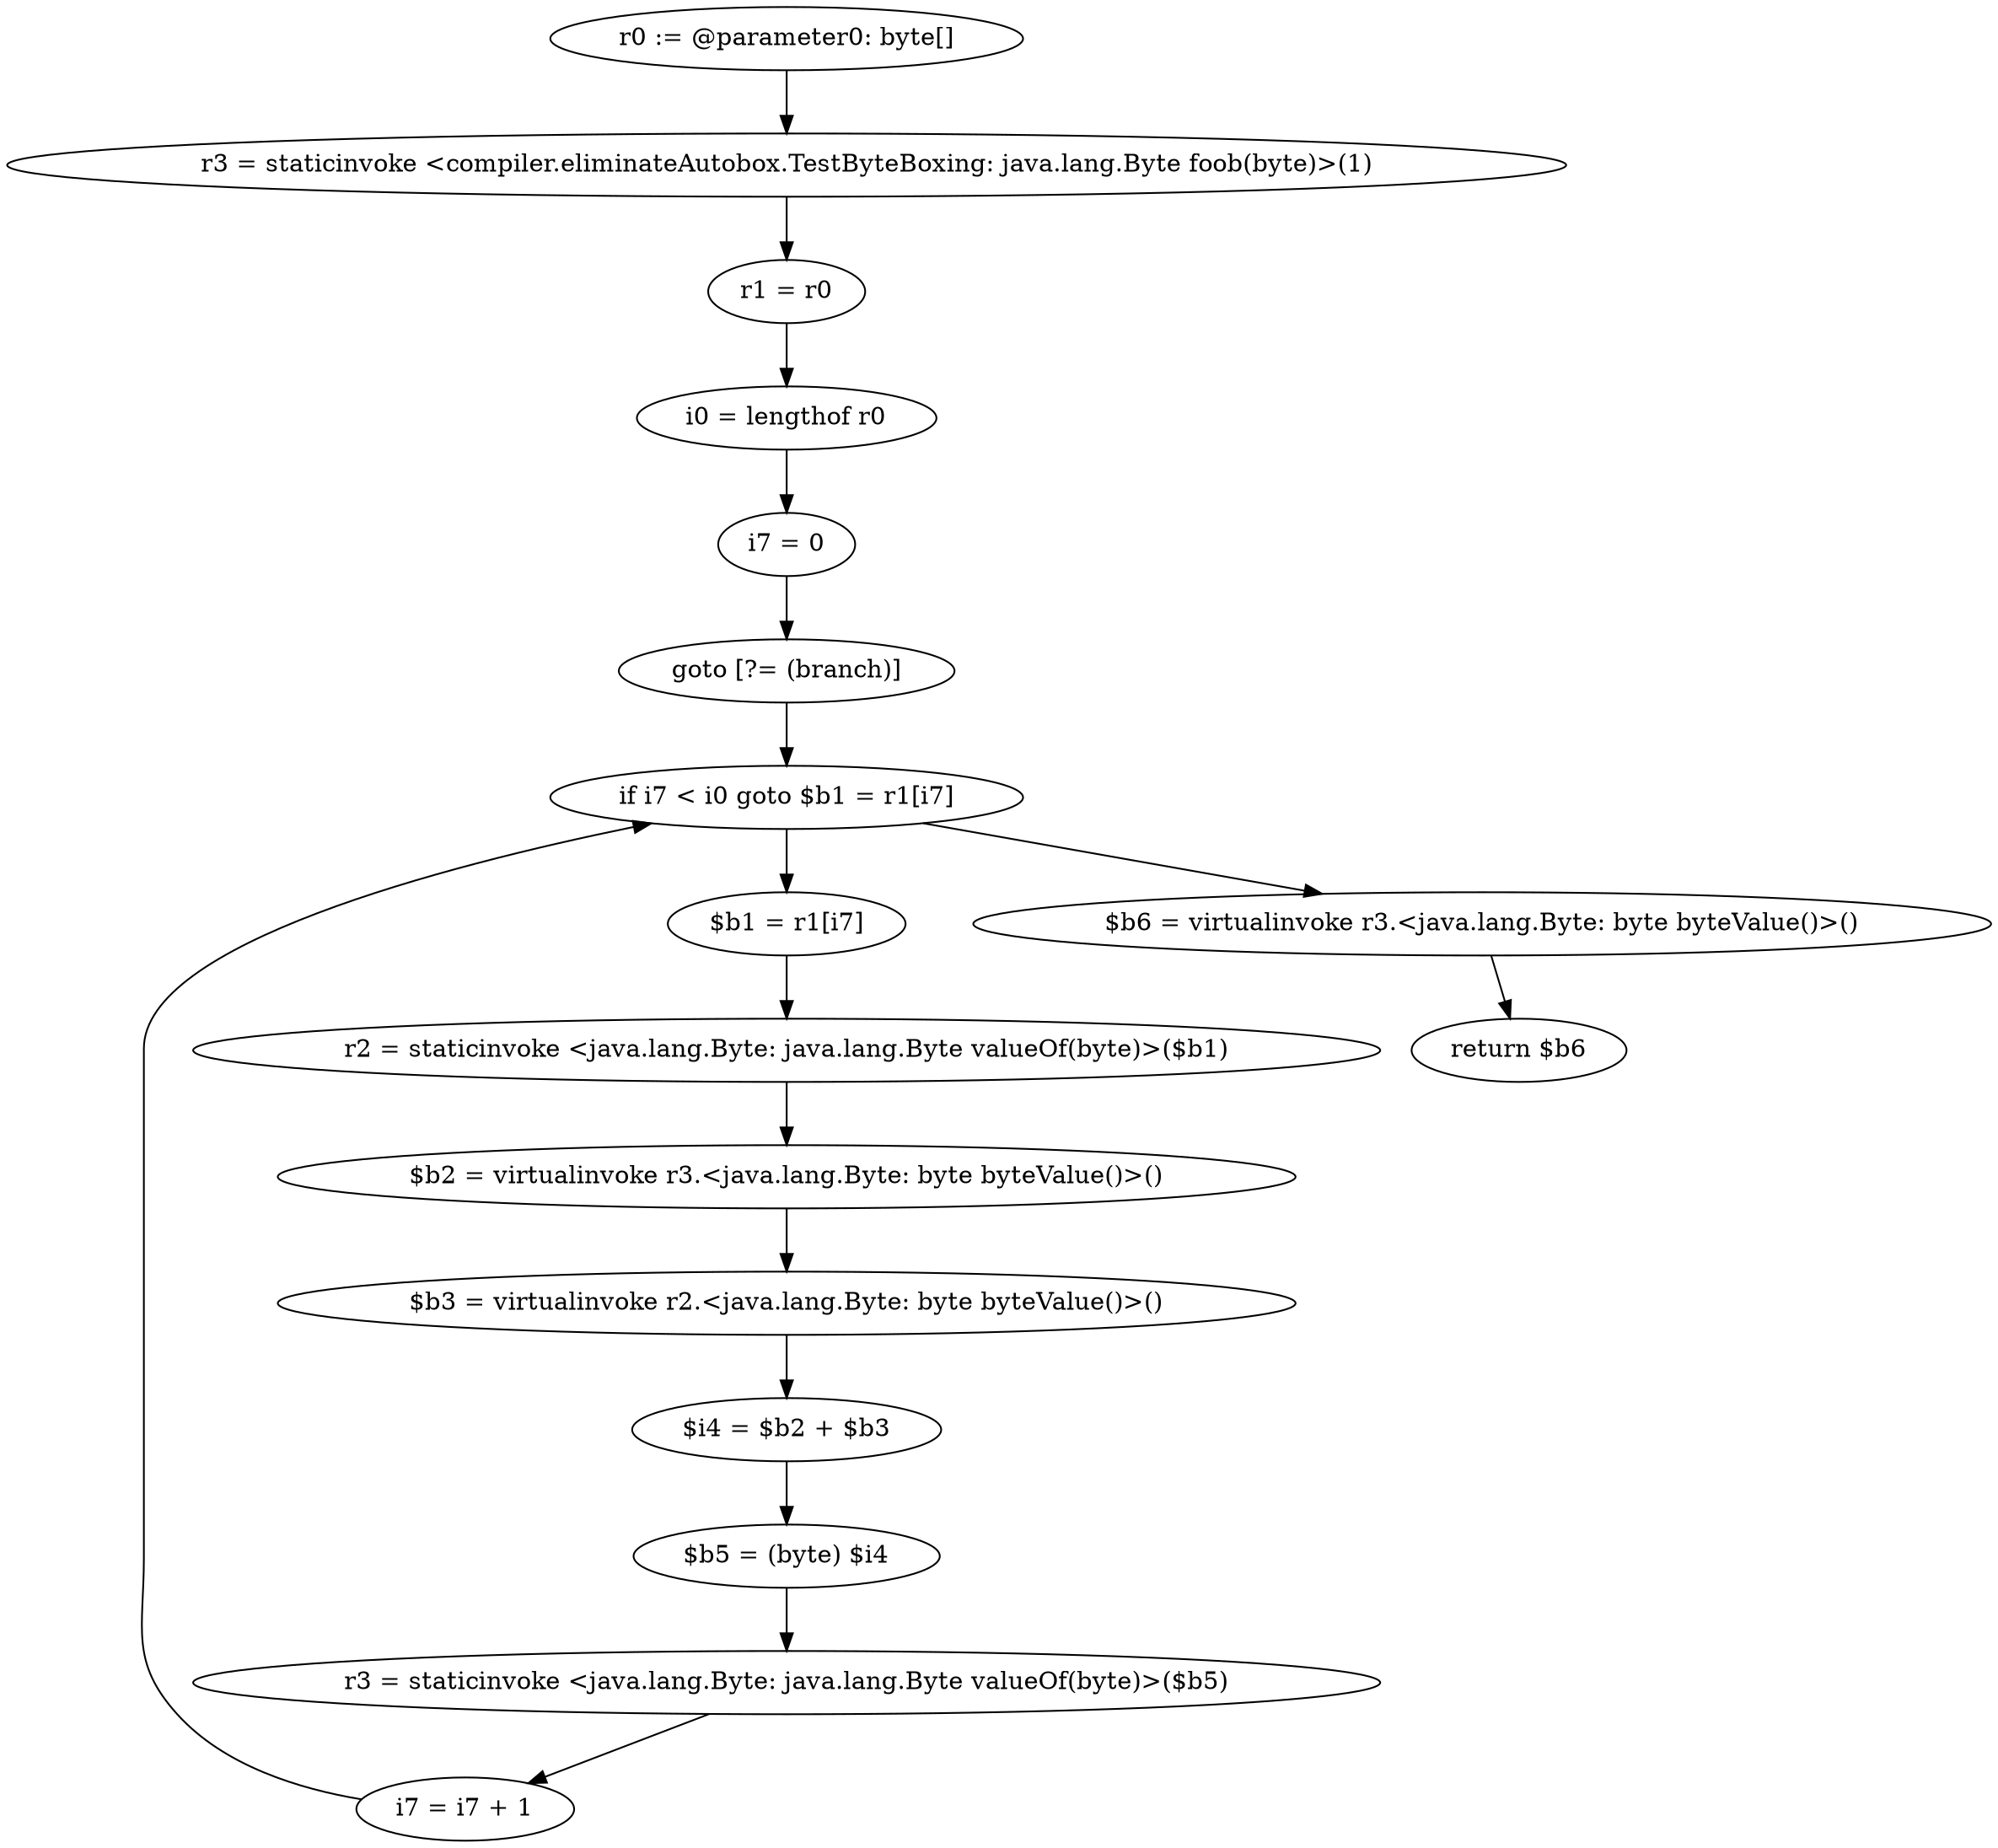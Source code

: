 digraph "unitGraph" {
    "r0 := @parameter0: byte[]"
    "r3 = staticinvoke <compiler.eliminateAutobox.TestByteBoxing: java.lang.Byte foob(byte)>(1)"
    "r1 = r0"
    "i0 = lengthof r0"
    "i7 = 0"
    "goto [?= (branch)]"
    "$b1 = r1[i7]"
    "r2 = staticinvoke <java.lang.Byte: java.lang.Byte valueOf(byte)>($b1)"
    "$b2 = virtualinvoke r3.<java.lang.Byte: byte byteValue()>()"
    "$b3 = virtualinvoke r2.<java.lang.Byte: byte byteValue()>()"
    "$i4 = $b2 + $b3"
    "$b5 = (byte) $i4"
    "r3 = staticinvoke <java.lang.Byte: java.lang.Byte valueOf(byte)>($b5)"
    "i7 = i7 + 1"
    "if i7 < i0 goto $b1 = r1[i7]"
    "$b6 = virtualinvoke r3.<java.lang.Byte: byte byteValue()>()"
    "return $b6"
    "r0 := @parameter0: byte[]"->"r3 = staticinvoke <compiler.eliminateAutobox.TestByteBoxing: java.lang.Byte foob(byte)>(1)";
    "r3 = staticinvoke <compiler.eliminateAutobox.TestByteBoxing: java.lang.Byte foob(byte)>(1)"->"r1 = r0";
    "r1 = r0"->"i0 = lengthof r0";
    "i0 = lengthof r0"->"i7 = 0";
    "i7 = 0"->"goto [?= (branch)]";
    "goto [?= (branch)]"->"if i7 < i0 goto $b1 = r1[i7]";
    "$b1 = r1[i7]"->"r2 = staticinvoke <java.lang.Byte: java.lang.Byte valueOf(byte)>($b1)";
    "r2 = staticinvoke <java.lang.Byte: java.lang.Byte valueOf(byte)>($b1)"->"$b2 = virtualinvoke r3.<java.lang.Byte: byte byteValue()>()";
    "$b2 = virtualinvoke r3.<java.lang.Byte: byte byteValue()>()"->"$b3 = virtualinvoke r2.<java.lang.Byte: byte byteValue()>()";
    "$b3 = virtualinvoke r2.<java.lang.Byte: byte byteValue()>()"->"$i4 = $b2 + $b3";
    "$i4 = $b2 + $b3"->"$b5 = (byte) $i4";
    "$b5 = (byte) $i4"->"r3 = staticinvoke <java.lang.Byte: java.lang.Byte valueOf(byte)>($b5)";
    "r3 = staticinvoke <java.lang.Byte: java.lang.Byte valueOf(byte)>($b5)"->"i7 = i7 + 1";
    "i7 = i7 + 1"->"if i7 < i0 goto $b1 = r1[i7]";
    "if i7 < i0 goto $b1 = r1[i7]"->"$b6 = virtualinvoke r3.<java.lang.Byte: byte byteValue()>()";
    "if i7 < i0 goto $b1 = r1[i7]"->"$b1 = r1[i7]";
    "$b6 = virtualinvoke r3.<java.lang.Byte: byte byteValue()>()"->"return $b6";
}
